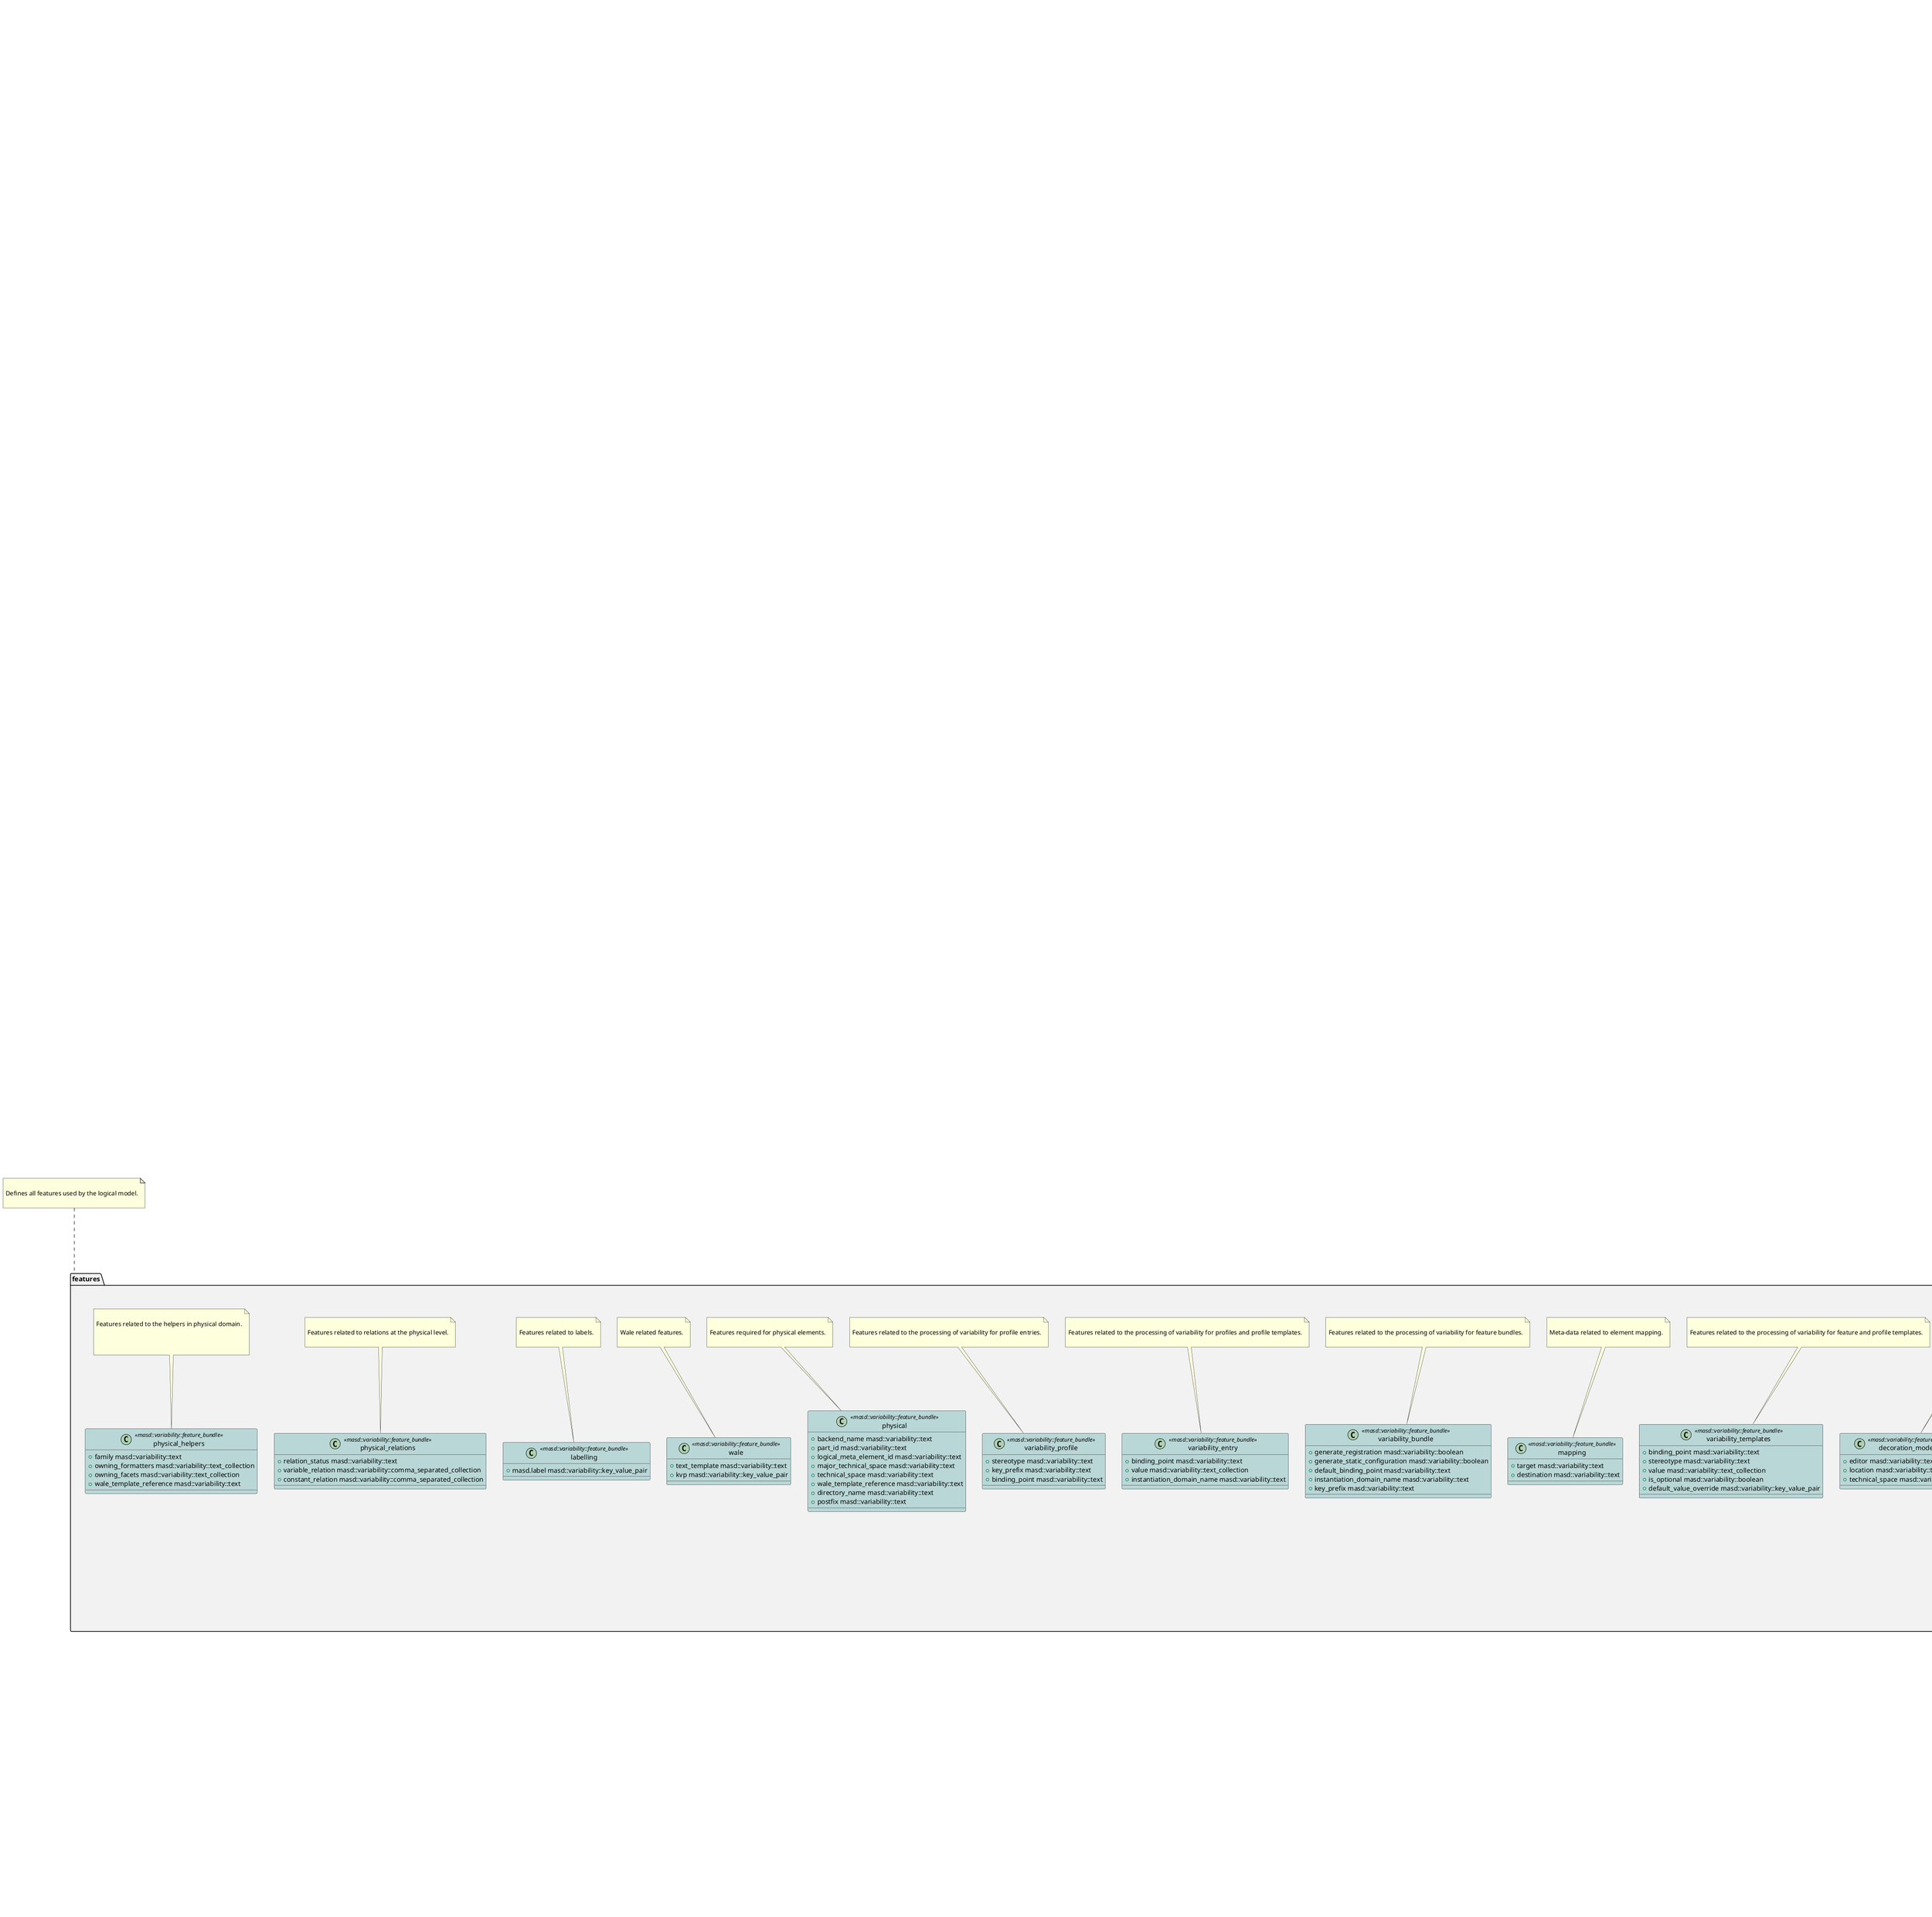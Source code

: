 @startuml
set namespaceSeparator ::
note as N1

The logcal model defines the core entities that live in the logical
dimension of MASD's conceptual model.

@section logical_0 Overview

The logical model strives to provide a technical-space agnostic
element representation, designed for code generation. Codec models
are obtained via frontends and transformed into "bare" logical models,
at which point they can enter its pipeline. Within it, they are
processed until they form a cohesive whole. They are then in a suitable
state for code generation.

@section asset_1 Mission

The objectives of the logical model are:

@li to represent all high-level entities that exist across a number
of technical spaces used in software engineering. These entities
are not necessarily limited to programming entities, though, of course,
these form the core set of elements we're interested in. Additional
entities such as build sytems and high-level patterns such as GoF
and others are also captured.

@li to provide the tooling required to combine multiple models
together into a bigger model - called the @e merged model.

@li to ensure the consistency of the merged model via validation
rules (such as verifying that all types have a definitions,
etc.).

end note

namespace entities #F2F2F2 {
        class attribute <<Documentable, Configurable, Nameable, Stereotypable>> #F7E5FF {
                +{field} unparsed_type std::string
                +{field} parsed_type identification::entities::logical_name_tree
                +{field} is_immutable bool
                +{field} is_fluent bool
                +{field} orm_properties boost::optional<orm::attribute_properties>
                +{field} member_variable_name std::string
                +{field} getter_setter_name std::string
        }

note top of  attribute

Represents an attribute in an object.

end note

        class Nameable <<masd::object_template>> #E3B6F6 {
                +{field} name identification::entities::logical_name
        }

note top of  Nameable

Ability to have a name.

end note

        class Documentable <<masd::object_template>> #E3B6F6 {
                +{field} documentation std::string
        }

note top of  Documentable

Ability to provide documentation.

end note

        class Provenance <<masd::object_template>> #E3B6F6 {
                +{field} provenance identification::entities::codec_provenance
        }

note top of  Provenance

Details of the origin of this model element.

end note

        class Containable <<masd::object_template>> #E3B6F6 {
                +{field} contained_by identification::entities::logical_id
                +{field} in_global_module bool
        }

note top of  Containable

The ability to be contained inside a module.

end note

        class Stereotypable <<masd::object_template>> #E3B6F6 {
                +{field} stereotypes stereotypes
        }

        class MetaNameable <<masd::object_template>> #E3B6F6 {
                +{field} meta_name identification::entities::logical_meta_name
        }

note top of  MetaNameable

Ability to have a meta-name.

end note

        class TechnicalSpaceRelationship <<masd::object_template>> #E3B6F6 {
                +{field} intrinsic_technical_space identification::entities::technical_space
        }

        class Configurable <<masd::object_template>> #E3B6F6 {
                +{field} configuration boost::shared_ptr<variability::entities::configuration>
        }

note top of  Configurable

Ability to have meta-data associated.

end note

        class Labelable <<masd::object_template>> #E3B6F6 {
                +{field} labels std::list<identification::entities::label>
        }

note top of  Labelable

The ability to attach labels to an element.

end note

        class Generatable <<masd::object_template>> #E3B6F6 {
                +{field} generability_status generability_status
        }

        class Element <<masd::object_template>> #E3B6F6 {
        }

entities::Nameable <|-- entities::Element
entities::Documentable <|-- entities::Element
entities::Provenance <|-- entities::Element
entities::Containable <|-- entities::Element
entities::Stereotypable <|-- entities::Element
entities::MetaNameable <|-- entities::Element
entities::TechnicalSpaceRelationship <|-- entities::Element
entities::Configurable <|-- entities::Element
entities::Labelable <|-- entities::Element
entities::Generatable <|-- entities::Element
note top of  Element

A unit of coding that can be code generated.

We define the Element object template purely to make our life easier
when creating the element class. It is not required for any other
purpose.

end note

        class Stateful <<masd::object_template>> #E3B6F6 {
                +{field} all_attributes std::list<attribute>
                +{field} local_attributes std::list<attribute>
                +{field} inherited_attributes std::unordered_map<identification::entities::logical_name, std::list<attribute>>
                +{field} is_immutable bool
                +{field} is_fluent bool
        }

note top of  Stateful

Ability to have a state.

end note

        class element <<masd::visitable, Element>> #F7E5FF {
                +{field} decoration std::unordered_map<identification::entities::technical_space, boost::optional<decoration::element_properties>>
                +{field} helper_properties std::list<helper_properties>
        }

note top of  element

Represents a generic logical construct.

An element is anything of interest in a problem domain which needs to be
expressed in code generation. It covers both types (objects, enumerations, etc),
meta-types (object templates) and non-types (modules and backend specific entities).

end note

        class model <<Nameable, MetaNameable, Provenance>> #F7E5FF {
                +{field} references std::unordered_map<identification::entities::logical_name, identification::entities::model_type>
                +{field} leaves std::unordered_set<identification::entities::logical_name>
                +{field} root_module boost::shared_ptr<structural::module>
                +{field} input_technical_space identification::entities::technical_space
                +{field} output_technical_spaces std::list<identification::entities::technical_space>
                +{field} all_technical_spaces std::unordered_set<identification::entities::technical_space>
                +{field} orm_properties boost::optional<orm::model_properties>
                +{field} structural_elements structural::element_repository
                +{field} decoration_elements decoration::element_repository
                +{field} variability_elements variability::element_repository
                +{field} mapping_elements mapping::element_repository
                +{field} templating_elements templating::element_repository
                +{field} serialization_elements serialization::element_repository
                +{field} visual_studio_elements visual_studio::element_repository
                +{field} orm_elements orm::element_repository
                +{field} build_elements build::element_repository
                +{field} physical_elements physical::element_repository
                +{field} meta_names std::unordered_map<identification::entities::logical_meta_id, identification::entities::logical_meta_name>
                +{field} streaming_properties std::unordered_map<identification::entities::logical_id, streaming_properties>
                +{field} technical_space_version identification::entities::technical_space_version
                +{field} aspect_properties std::unordered_map<identification::entities::logical_id, aspect_properties>
                +{field} assistant_properties std::unordered_map<identification::entities::logical_id, assistant_properties>
        }

note top of  model

Intermediate representation of a masd model.

end note

        class elements_traversal <<dogen::handcrafted::typeable::header_only>> #FFFACD {
        }

        class TraversalVisitor <<masd::object_template>> #E3B6F6 {
        }

        class Visitable <<masd::object_template>> #E3B6F6 {
                +{field} base_visitor boost::optional<identification::entities::logical_name>
                +{field} derived_visitor boost::optional<identification::entities::logical_name>
                +{field} is_visitation_root bool
                +{field} is_visitation_leaf bool
        }

note top of  Visitable

The ability to handle visitation.

end note

        class Associatable <<masd::object_template>> #E3B6F6 {
                +{field} transparent_associations std::list<identification::entities::logical_name>
                +{field} opaque_associations std::list<identification::entities::logical_name>
                +{field} associative_container_keys std::list<identification::entities::logical_name>
        }

note top of  Associatable

The element has the ability to associate itself with other elements.

end note

        class Generalizable <<masd::object_template>> #E3B6F6 {
                +{field} is_parent bool
                +{field} is_child bool
                +{field} is_leaf bool
                +{field} is_final bool
                +{field} is_final_requested boost::optional<bool>
                +{field} is_abstract bool
                +{field} in_inheritance_relationship bool
                +{field} root_parents std::list<identification::entities::logical_name>
                +{field} parents std::list<identification::entities::logical_name>
                +{field} leaves std::list<identification::entities::logical_name>
                +{field} type_registrar boost::optional<identification::entities::logical_name>
        }

note top of  Generalizable

The element has the ability to be part of a generalization relationship.

end note

        class Relatable <<masd::object_template>> #E3B6F6 {
        }

entities::Containable <|-- entities::Relatable
entities::Visitable <|-- entities::Relatable
entities::Associatable <|-- entities::Relatable
entities::Generalizable <|-- entities::Relatable
note top of  Relatable

Element has the ability to have relationships with other elements.

end note

        class Parameterisable <<masd::object_template>> #E3B6F6 {
                +{field} type_parameters type_parameters
        }

        class type_parameters #F7E5FF {
                +{field} variable_number_of_parameters bool
                +{field} count unsigned int
                +{field} always_in_heap bool
        }

        enum static_stereotypes <<masd::enumeration>> #F2DAFD {
                +{field} fluent
                +{field} immutable
                +{field} visitable
                +{field} structural_object
                +{field} structural_object_template
                +{field} structural_exception
                +{field} structural_primitive
                +{field} structural_enumeration
                +{field} structural_module
                +{field} structural_builtin
                +{field} structural_entry_point
                +{field} structural_assistant
                +{field} orm_object
                +{field} orm_value
                +{field} decoration_modeline_group
                +{field} decoration_modeline
                +{field} decoration_generation_marker
                +{field} decoration_licence
                +{field} variability_profile
                +{field} variability_profile_template
                +{field} variability_feature_bundle
                +{field} variability_feature_template_bundle
                +{field} variability_initializer
                +{field} mapping_fixed_mappable
                +{field} mapping_extensible_mappable
                +{field} templating_logic_less_template
                +{field} serialization_type_registrar
                +{field} visual_studio_solution
                +{field} visual_studio_project
                +{field} visual_studio_msbuild_targets
                +{field} orm_common_odb_options
                +{field} build_cmakelists
                +{field} physical_backend
                +{field} physical_facet
                +{field} physical_archetype
                +{field} physical_archetype_kind
                +{field} physical_part
                +{field} physical_helper
        }

note top of  static_stereotypes

Lists all stereotypes defined in the masd UML profile.

end note

        class input_model_set #F7E5FF {
                +{field} target model
                +{field} references std::list<model>
                +{field} fixed_mappings std::unordered_map<std::string, std::string>
        }

note top of  input_model_set

Represents a set of related logical models used as an input to the logical model chains.

end note

        class Container <<masd::object_template>> #E3B6F6 {
                +{field} contains std::list<identification::entities::logical_id>
        }

note top of  Container

Has the ability to contain other elements.

end note

        namespace decoration #F2F2F2 {
                class licence <<logical::meta_element>> #F7E5FF {
                        +{field} short_form std::string
                        +{field} long_form std::string
                }

note top of  licence

Represents legal licence for software projects.

end note

                class modeline_group <<logical::meta_element, Container>> #F7E5FF {
                        +{field} modelines std::list<boost::shared_ptr<modeline>>
                }

note top of  modeline_group

Group of modelines, logically associated.

For example, one may choose to have a set of modelines for @e emacs , or for
@e vi, etc.

end note

                class modeline <<logical::meta_element>> #F7E5FF {
                        +{field} editor editor
                        +{field} location modeline_location
                        +{field} fields std::list<modeline_field>
                        +{field} technical_space identification::entities::technical_space
                }

note top of  modeline

Groups all the fields representing editor variables for emacs, vi, etc.

A field is a key-value pair (KVP), where name is the first element and its value
the second.

Example: -*- mode: c++; tab-width: 4; indent-tabs-mode: nil; c-basic-offset: 4 -*-

In this particular case, both prefix and postfix are @e -*-; @e mode is the first
field name and its value is @e c++; the KVP separator is @e : and the field
separator is @e ;.

end note

                enum editor <<masd::enumeration, dogen::convertible>> #F2DAFD {
                        +{field} emacs
                        +{field} vi
                        +{field} vim
                        +{field} ex
                }

note top of  editor

Supported editors for modelines.

end note

                class modeline_field #F7E5FF {
                        +{field} name std::string
                        +{field} value std::string
                }

                enum modeline_location <<masd::enumeration, dogen::convertible>> #F2DAFD {
                        +{field} top
                        +{field} bottom
                }

note top of  modeline_location

Location in the file to place the modeline.

end note

                class generation_marker <<logical::meta_element>> #F7E5FF {
                        +{field} add_date_time bool
                        +{field} add_dogen_version bool
                        +{field} add_model_to_text_transform_details bool
                        +{field} add_warning bool
                        +{field} add_origin_sha1_hash bool
                        +{field} message std::string
                }

note top of  generation_marker

Properties of the "generation marker" to add to generated files.

These are also known as "location strings".

end note

                class element_properties #F7E5FF {
                        +{field} preamble std::string
                        +{field} postamble std::string
                }

note top of  element_properties

Decoration for this element.

end note

                class element_repository #F7E5FF {
                        +{field} modeline_groups std::unordered_map<identification::entities::logical_id, boost::shared_ptr<modeline_group>>
                        +{field} modelines std::unordered_map<identification::entities::logical_id, boost::shared_ptr<modeline>>
                        +{field} licences std::unordered_map<identification::entities::logical_id, boost::shared_ptr<licence>>
                        +{field} generation_markers std::unordered_map<identification::entities::logical_id, boost::shared_ptr<generation_marker>>
                }

        }

note top of  decoration

Houses all of the meta-modeling elements and
properties related to decorations.

end note

        class meta_element <<masd::variability::profile>> #DDECEC {
                +{field} masd.generalization.parent
        }

        namespace variability #F2F2F2 {
                class abstract_feature <<Documentable, Configurable, Nameable>> #F7E5FF {
                        +{field} original_key std::string
                        +{field} key std::string
                        +{field} identifiable_key std::string
                        +{field} unparsed_type std::string
                        +{field} mapped_type std::string
                        +{field} parsed_type identification::entities::logical_name_tree
                        +{field} default_value std::string
                        +{field} value_type variability::entities::value_type
                        +{field} binding_point boost::optional<variability::entities::binding_point>
                        +{field} is_optional bool
                        +{field} requires_optionality bool
                }

note top of  abstract_feature

Contains all of the common attributes between features and feature templates.

end note

                class feature_template #F7E5FF {
                        +{field} default_value_overrides std::list<default_value_override>
                }

entities::variability::abstract_feature <|-- entities::variability::feature_template
note top of  feature_template

Represents a feature template in variability space.

Feature templates are expanded into features within the variability model.

end note

                class initializer <<logical::meta_element>> #F7E5FF {
                        +{field} feature_template_bundles std::list<identification::entities::logical_name>
                        +{field} feature_bundles std::list<identification::entities::logical_name>
                }

note top of  initializer

Responsible for initialising features and feature templates.

end note

                class element_repository #F7E5FF {
                        +{field} profile_templates std::unordered_map<identification::entities::logical_id, boost::shared_ptr<profile_template>>
                        +{field} profiles std::unordered_map<identification::entities::logical_id, boost::shared_ptr<profile>>
                        +{field} feature_template_bundles std::unordered_map<identification::entities::logical_id, boost::shared_ptr<feature_template_bundle>>
                        +{field} feature_bundles std::unordered_map<identification::entities::logical_id, boost::shared_ptr<feature_bundle>>
                        +{field} initializer boost::shared_ptr<initializer>
                }

                class abstract_bundle <<logical::meta_element, Associatable>> #F7E5FF {
                        +{field} key_prefix std::string
                        +{field} generate_registration bool
                        +{field} generate_static_configuration bool
                        +{field} requires_manual_default_constructor bool
                        +{field} default_binding_point boost::optional<variability::entities::binding_point>
                }

note top of  abstract_bundle

A feature template bundle represents an aggregation of feature templates in a
model.

The feature templates should be "semantically related", that is, belong to a related
topic. A feature template bundle is used by code generation to generate
infrastructural code to ease the creation and subsequent processing of features.

Generated code comprises of two aspects:

@li the registration of the feature template for the dynamic part of the processing;
@li the generation of a static configuration class to  represent the feature once
 read out from the dynamic configuration - if requested.

end note

                class feature_bundle #F7E5FF {
                        +{field} features std::list<feature>
                }

entities::variability::abstract_bundle <|-- entities::variability::feature_bundle
note top of  feature_bundle

A feature bundle represents an aggregation of features in a model.

The features should be "semantically related", that is, belong to a related
topic. A feature bundle is used by code generation to generate infrastructural code
to ease the creation and subsequent processing of features.

Generated code comprises of two aspects:

@li the registration of the feature for the dynamic part of the processing;
@li the generation of a static configuration class to  represent the feature once
 read out from the dynamic configuration.

Both of these aspects are optional, but at least one must be chosen.

end note

                class feature #F7E5FF {
                }

entities::variability::abstract_feature <|-- entities::variability::feature
note top of  feature

Represents a feature in variability space.

end note

                class feature_template_bundle #F7E5FF {
                        +{field} feature_templates std::list<feature_template>
                        +{field} instantiation_domain_name std::string
                }

entities::variability::abstract_bundle <|-- entities::variability::feature_template_bundle
note top of  feature_template_bundle

A feature template bundle represents an aggregation of feature templates in a
model.

The feature templates should be "semantically related", that is, belong to a related
topic. A feature template bundle is used by code generation to generate
infrastructural code to ease the creation and subsequent processing of features.

Generated code comprises of two aspects:

@li the registration of the feature template for the dynamic part of the processing;
@li the generation of a static configuration class to  represent the feature once
 read out from the dynamic configuration.

Both of these aspects are optional, but at least one must be chosen.

end note

                class abstract_profile <<logical::meta_element>> #F7E5FF {
                        +{field} stereotype std::string
                        +{field} parents std::list<identification::entities::logical_name>
                        +{field} key_prefix std::string
                }

                class profile_template #F7E5FF {
                        +{field} entries std::list<profile_template_entry>
                }

entities::variability::abstract_profile <|-- entities::variability::profile_template
                class profile #F7E5FF {
                        +{field} entries std::list<profile_entry>
                        +{field} binding_point std::string
                }

entities::variability::abstract_profile <|-- entities::variability::profile
note top of  profile

Represents a profile from the variability subsystem.

end note

                class abstract_profile_entry <<Documentable, Configurable, Nameable>> #F7E5FF {
                        +{field} original_key std::string
                        +{field} key std::string
                        +{field} value std::list<std::string>
                }

                class profile_entry #F7E5FF {
                }

entities::variability::abstract_profile_entry <|-- entities::variability::profile_entry
                class profile_template_entry #F7E5FF {
                        +{field} instantiation_domain_name std::string
                }

entities::variability::abstract_profile_entry <|-- entities::variability::profile_template_entry
                class default_value_override #F7E5FF {
                        +{field} key_ends_with std::string
                        +{field} default_value std::string
                }

        }

note top of  variability

Houses all of the meta-modeling elements related to variability.

There are two "kinds" of entities in this namespace:

@li those that are used to model the data required to code-generate
dogen's implementation of variability. That is to say, none of these
elements are directly involved in the processing of variability model
data (i.e. the current user model we are processing), but instead they
generate code that injects variability data once compiled and
integrated into dogen. These types setup the geometry of variability
space: feature bundle and feature bundle templates and related
types.

@li those that inject variability data as part of the processing of
the current user model. These types are responsible for instantiating
configurations, within the prevailing geometry of variability
space. Example: profile and profile templates.

Now, it is a bit confusing how variability interacts with the
variability meta-model elements, and it may appear that we repat
ourselves quite a bit when declaring the variability feature
bundles. This is a consequence of the two types of uses for
variability types described above. Lets explore this in more detail.

In general, we tend to declare (register) features and create the
static configuration in the same place. This works for almost all
cases because we normally declare the features where we consume
them. Profiles are _different_: a profile is making use of a feature
declared for a feature (simplifying somewhat). That is, at run time, a
profile is the instantiation of a feature defined elsewhere. Remember
that features are nothing more than a type system designed to give a
"strongly typed" feel to the meta-data. Profiles are just an
instantiation of those strong types.

In theory, profile meta-data should already exist and match exactly
what was defined for features; in practice there is a mismatch, and
this is due to how we modeled features and feature bundles: to avoid
repetition, we placed some features at the top-level and others in the
features themselves. This approach does not match the shape required
for profiles, so we need to redefine the bundle. However, of course,
we do not want to register the features this time around (after all,
they already exist) so we need to disable feature registration. In the
future we hope to simplify this by making the shapes align - though
perhaps it will have the underisable side-effect of hiding all of this
complexity.

end note

        namespace orm #F2F2F2 {
                class model_properties <<Schemable, Caseable>> #F7E5FF {
                        +{field} database_systems std::vector<database_system>
                }

                enum database_system <<masd::enumeration, dogen::hashable, dogen::convertible>> #F2DAFD {
                        +{field} mysql
                        +{field} postgresql
                        +{field} oracle
                        +{field} sql_server
                        +{field} sqlite
                }

                enum letter_case <<masd::enumeration, dogen::convertible>> #F2DAFD {
                        +{field} upper_case
                        +{field} lower_case
                }

                class object_properties <<OrmElement>> #F7E5FF {
                        +{field} table_name std::string
                        +{field} is_value bool
                        +{field} has_primary_key bool
                }

                class primitive_properties <<OrmElement, Overridable>> #F7E5FF {
                }

                class module_properties <<Schemable, Caseable>> #F7E5FF {
                }

                class attribute_properties <<Overridable, OdbPragmable>> #F7E5FF {
                        +{field} column_name std::string
                        +{field} is_primary_key bool
                        +{field} is_nullable boost::optional<bool>
                        +{field} is_composite bool
                }

                class Schemable <<masd::object_template>> #E3B6F6 {
                        +{field} schema_name std::string
                        +{field} capitalised_schema_name std::string
                }

note top of  Schemable

Model element can belong to a relational database schema.

end note

                class Caseable <<masd::object_template>> #E3B6F6 {
                        +{field} letter_case boost::optional<letter_case>
                }

note top of  Caseable

The model element supports configuration related to casing.

end note

                class Mappeable <<masd::object_template>> #E3B6F6 {
                        +{field} generate_mapping bool
                }

                class TypeMappable <<masd::object_template>> #E3B6F6 {
                        +{field} type_mappings std::list<type_mapping>
                }

                class OdbPragmable <<masd::object_template>> #E3B6F6 {
                        +{field} odb_pragmas std::list<std::string>
                }

                class OrmElement <<masd::object_template>> #E3B6F6 {
                        +{field} odb_options odb_options
                }

entities::orm::Schemable <|-- entities::orm::OrmElement
entities::orm::Caseable <|-- entities::orm::OrmElement
entities::orm::Mappeable <|-- entities::orm::OrmElement
entities::orm::TypeMappable <|-- entities::orm::OrmElement
entities::orm::OdbPragmable <|-- entities::orm::OrmElement
                class Overridable <<masd::object_template>> #E3B6F6 {
                        +{field} type_overrides std::unordered_map<database_system, std::string>
                }

                class type_mapping #F7E5FF {
                        +{field} source_type std::string
                        +{field} destination_type std::string
                        +{field} to_source_type std::string
                        +{field} to_destination_type std::string
                        +{field} database boost::optional<database_system>
                }

                class odb_options #F7E5FF {
                        +{field} epilogue std::string
                        +{field} include_regexes std::list<std::string>
                        +{field} header_guard_prefix std::string
                }

                class common_odb_options <<logical::meta_element>> #F7E5FF {
                        +{field} sql_name_case std::string
                        +{field} databases std::list<std::string>
                }

                class element_repository #F7E5FF {
                        +{field} common_odb_options std::unordered_map<identification::entities::logical_id, boost::shared_ptr<common_odb_options>>
                }

                class odb_targets #F7E5FF {
                        +{field} main_target_name std::string
                        +{field} common_odb_options std::string
                        +{field} targets std::list<odb_target>
                }

                class odb_target #F7E5FF {
                        +{field} name std::string
                        +{field} comment std::string
                        +{field} output_directory std::string
                        +{field} types_file std::string
                        +{field} move_parameters std::list<std::pair<std::string, std::string>>
                        +{field} object_odb_options std::string
                }

        }

note top of  orm

Houses all of the properties related to ORM
support in Dogen.

end note

        namespace structural #F2F2F2 {
                class object_template <<logical::meta_element, Stateful>> #F7E5FF {
                        +{field} parents std::list<identification::entities::logical_name>
                        +{field} is_child bool
                }

note top of  object_template

Represents a structural template for masd objects.

end note

                class object <<logical::meta_element, Stateful, Relatable, Parameterisable, TechnicalSpaceProperties>> #F7E5FF {
                        +{field} is_associative_container bool
                        +{field} object_templates std::list<identification::entities::logical_name>
                        +{field} provides_opaqueness bool
                        +{field} can_be_primitive_underlier bool
                        +{field} orm_properties boost::optional<dogen::logical::entities::orm::object_properties>
                }

note top of  object

Representation of the class notion in the OOP paradigm.

The @e object is equivalent to a meta-class, but we decided against this
name because all elements should also have the prefix meta - after all, logical
is ameta-model. Since the word class cannot be used in c++ to name types, we
decided instead to use the word object.

end note

                class builtin <<logical::meta_element>> #F7E5FF {
                        +{field} is_default_enumeration_type bool
                        +{field} is_floating_point bool
                        +{field} can_be_enumeration_underlier bool
                        +{field} can_be_primitive_underlier bool
                }

note top of  builtin

Represents a value type that is built-in at the hardware level.

end note

                class exception <<logical::meta_element>> #F7E5FF {
                }

note top of  exception

Represents an exception which can be thrown.

end note

                class visitor <<logical::meta_element>> #F7E5FF {
                        +{field} visits std::list<identification::entities::logical_name>
                        +{field} parent boost::optional<identification::entities::logical_name>
                }

                class primitive <<logical::meta_element, TechnicalSpaceProperties>> #F7E5FF {
                        +{field} is_nullable bool
                        +{field} value_attribute attribute
                        +{field} use_type_aliasing bool
                        +{field} is_immutable bool
                        +{field} orm_properties boost::optional<dogen::logical::entities::orm::primitive_properties>
                }

note top of  primitive

Defines an element created by the user to wrap another element, most likely a built-in.

end note

                class module <<logical::meta_element, Container>> #F7E5FF {
                        +{field} is_root bool
                        +{field} is_global_module bool
                        +{field} orm_properties boost::optional<dogen::logical::entities::orm::module_properties>
                }

note top of  module

Container for other logical elements.

Aggregates a group of logically related elements into a unit.

end note

                class enumeration <<logical::meta_element>> #F7E5FF {
                        +{field} underlying_element identification::entities::logical_name
                        +{field} enumerators std::list<enumerator>
                        +{field} use_implementation_defined_underlying_element bool
                        +{field} use_implementation_defined_enumerator_values bool
                        +{field} add_invalid_enumerator bool
                }

note top of  enumeration

Defines a bounded set of logically related values for a built-in type
or a string.

end note

                class enumerator <<Documentable, Nameable, Configurable, Stereotypable>> #F7E5FF {
                        +{field} value std::string
                }

note top of  enumerator

One of a set of valid values that an enumeration can assume.

The enumerator defines an element in the domain of the enumeration.

end note

                class element_repository #F7E5FF {
                        +{field} modules std::unordered_map<identification::entities::logical_id, boost::shared_ptr<module>>
                        +{field} object_templates std::unordered_map<identification::entities::logical_id, boost::shared_ptr<object_template>>
                        +{field} builtins std::unordered_map<identification::entities::logical_id, boost::shared_ptr<builtin>>
                        +{field} enumerations std::unordered_map<identification::entities::logical_id, boost::shared_ptr<enumeration>>
                        +{field} primitives std::unordered_map<identification::entities::logical_id, boost::shared_ptr<primitive>>
                        +{field} objects std::unordered_map<identification::entities::logical_id, boost::shared_ptr<object>>
                        +{field} exceptions std::unordered_map<identification::entities::logical_id, boost::shared_ptr<exception>>
                        +{field} visitors std::unordered_map<identification::entities::logical_id, boost::shared_ptr<visitor>>
                        +{field} entry_points std::unordered_map<identification::entities::logical_id, boost::shared_ptr<entry_point>>
                        +{field} assistants std::unordered_map<identification::entities::logical_id, boost::shared_ptr<assistant>>
                }

                class entry_point <<logical::meta_element>> #F7E5FF {
                }

note top of  entry_point

Represents an entry point to a binary.

end note

                class assistant <<logical::meta_element>> #F7E5FF {
                }

note top of  assistant

General type to provide helpers.

end note

                class technical_space_properties #F7E5FF {
                        +{field} requires_manual_default_constructor bool
                        +{field} requires_manual_move_constructor bool
                        +{field} requires_stream_manipulators bool
                        +{field} requires_static_reference_equals bool
                }

                class TechnicalSpaceProperties <<masd::object_template>> #E3B6F6 {
                        +{field} technical_space_properties technical_space_properties
                }

        }

note top of  structural

Houses all of the meta-modeling elements related
to structural modeling.

end note

        namespace mapping #F2F2F2 {
                class extensible_mappable <<logical::meta_element>> #F7E5FF {
                        +{field} destinations std::list<destination>
                }

note top of  extensible_mappable

A mappable meta-model element for the general purpose of mapping.

Mappables can be used to create a Platform Independent Model (PIM), which is then
mapped to concrete types to form a Platform Specific Model (PSM). Users can
extend the mappings as required.

end note

                class element_repository #F7E5FF {
                        +{field} extensible_mappables std::unordered_map<identification::entities::logical_id, boost::shared_ptr<extensible_mappable>>
                        +{field} fixed_mappables std::unordered_map<identification::entities::logical_id, boost::shared_ptr<fixed_mappable>>
                }

                class destination #F7E5FF {
                        +{field} name identification::entities::logical_name
                        +{field} technical_space identification::entities::technical_space
                }

                class fixed_mappable <<logical::meta_element>> #F7E5FF {
                        +{field} destination std::string
                }

note top of  fixed_mappable

A mappable meta-model element for a special purpose.

At present, the only fixed mappables used by Dogen are related to the mapping of
variability types.

end note

        }

note top of  mapping

Meta-model elements related to mapping domains.

end note

        namespace templating #F2F2F2 {
                class logic_less_template <<logical::meta_element>> #F7E5FF {
                        +{field} content std::string
                }

note top of  logic_less_template

Represents a logic-less template.

At present the system only supports wale templates.

end note

                class element_repository #F7E5FF {
                        +{field} logic_less_templates std::unordered_map<identification::entities::logical_id, boost::shared_ptr<logic_less_template>>
                }

        }

note top of  templating

Meta-model elements related to templating .

end note

        namespace serialization #F2F2F2 {
                class type_registrar <<logical::meta_element>> #F7E5FF {
                        +{field} leaves std::list<identification::entities::logical_name>
                        +{field} registrar_dependencies std::list<identification::entities::logical_name>
                }

note top of  type_registrar

Responsible for registering types for serialisation purposes.

Certain libraries in certain technical spaces - such as Boost Serialisation, in C++ -
require types that are in an inheritance relationship to be made known to the
serialisation infrastructure in order for the deserialisation of base and derived
types to work. The type registrar is aware of all types with such requirements and
generates the registration code as needed.

end note

                class element_repository #F7E5FF {
                        +{field} type_registrars std::unordered_map<identification::entities::logical_id, boost::shared_ptr<type_registrar>>
                }

        }

note top of  serialization

Houses all of the meta-modeling elements related
to serialisation.

end note

        namespace visual_studio #F2F2F2 {
                class project <<logical::meta_element, UniquelyIdentifiable>> #F7E5FF {
                        +{field} type_guid std::string
                        +{field} item_groups std::list<item_group>
                        +{field} project_name std::string
                }

note top of  project

Represents a Visual Studio project.

end note

                class element_repository #F7E5FF {
                        +{field} solutions std::unordered_map<identification::entities::logical_id, boost::shared_ptr<solution>>
                        +{field} projects std::unordered_map<identification::entities::logical_id, boost::shared_ptr<project>>
                        +{field} msbuild_targets std::unordered_map<identification::entities::logical_id, boost::shared_ptr<msbuild_targets>>
                }

                class item_group #F7E5FF {
                        +{field} items std::list<item>
                }

note top of  item_group

Represents an MSBuild ItemGroup.

Documented as follows: Contains a set of user-defined Item elements. Every item
used in a MSBuild project must be specified as a child of an ItemGroup element.

end note

                class item #F7E5FF {
                        +{field} name std::string
                        +{field} include std::string
                }

note top of  item

Represents an MSBuild Item, used in Visual Studio projects.

Documentation:  Contains a user-defined item and its metadata. Every item that is
used in a MSBuild project must be specified as a child of an ItemGroup element.

end note

                class solution <<logical::meta_element, UniquelyIdentifiable>> #F7E5FF {
                        +{field} project_persistence_blocks std::list<project_persistence_block>
                }

                class project_persistence_block <<UniquelyIdentifiable>> #F7E5FF {
                        +{field} name std::string
                        +{field} relative_path boost::filesystem::path
                        +{field} type_guid std::string
                }

                class UniquelyIdentifiable <<masd::object_template>> #E3B6F6 {
                        +{field} guid std::string
                }

                class msbuild_targets <<logical::meta_element>> #F7E5FF {
                        +{field} odb_targets dogen::logical::entities::orm::odb_targets
                }

        }

note top of  visual_studio

Houses meta-model elements related to
build systems.

end note

        namespace build #F2F2F2 {
                class element_repository #F7E5FF {
                        +{field} cmakelists std::unordered_map<identification::entities::logical_id, boost::shared_ptr<cmakelists>>
                }

                class cmakelists <<logical::meta_element>> #F7E5FF {
                        +{field} include_directory_path std::string
                        +{field} source_directory_name std::string
                        +{field} header_file_extension std::string
                        +{field} implementation_file_extension std::string
                        +{field} odb_targets dogen::logical::entities::orm::odb_targets
                        +{field} tests_directory_name std::string
                }

note top of  cmakelists

Represents build CMakeLists files.

end note

        }

note top of  build

Houses all of the meta-modeling elements related
to building, which don't have their own containing
namespace.

end note

        namespace physical #F2F2F2 {
                class element_repository #F7E5FF {
                        +{field} backends std::unordered_map<identification::entities::logical_id, boost::shared_ptr<backend>>
                        +{field} facets std::unordered_map<identification::entities::logical_id, boost::shared_ptr<facet>>
                        +{field} archetypes std::unordered_map<identification::entities::logical_id, boost::shared_ptr<archetype>>
                        +{field} parts std::unordered_map<identification::entities::logical_id, boost::shared_ptr<part>>
                        +{field} archetype_kinds std::unordered_map<identification::entities::logical_id, boost::shared_ptr<archetype_kind>>
                        +{field} helpers std::unordered_map<identification::entities::logical_id, boost::shared_ptr<helper>>
                }

                class archetype <<logical::meta_element, PhysicalElement, HasTechnicalSpace>> #F7E5FF {
                        +{field} facet_name std::string
                        +{field} part_id std::string
                        +{field} logical_meta_element_id identification::entities::logical_meta_id
                        +{field} relations relations
                        +{field} text_templating text_templating
                        +{field} postfix std::string
                }

note top of  archetype

Represents an archetype within a facet.

end note

                class backend <<logical::meta_element, PhysicalElement, Container, HasTechnicalSpace>> #F7E5FF {
                        +{field} facets std::list<identification::entities::logical_name>
                        +{field} parts std::list<identification::entities::logical_name>
                        +{field} archetype_kinds std::list<identification::entities::logical_name>
                        +{field} directory_name std::string
                }

note top of  backend

Represents a physical backend, targetting a major technical space such as C++ or C#.

end note

                class facet <<logical::meta_element, PhysicalElement, Container>> #F7E5FF {
                        +{field} archetypes std::list<identification::entities::logical_name>
                        +{field} helpers std::list<identification::entities::logical_name>
                        +{field} directory_name std::string
                        +{field} postfix std::string
                }

note top of  facet

Represents a facet within a backend, such as type definitions.

end note

                class part <<logical::meta_element, PhysicalElement>> #F7E5FF {
                        +{field} external_modules_path_contribution std::string
                        +{field} model_modules_path_contribution std::string
                        +{field} facet_path_contribution std::string
                        +{field} internal_modules_path_contribution std::string
                        +{field} requires_relative_path bool
                        +{field} archetypes std::list<identification::entities::logical_name>
                        +{field} directory_name std::string
                }

note top of  part

Part whithin a backend.

end note

                class archetype_kind <<logical::meta_element, PhysicalElement>> #F7E5FF {
                        +{field} file_extension std::string
                }

                class PhysicalElement <<masd::object_template>> #E3B6F6 {
                        +{field} id std::string
                        +{field} major_technical_space identification::entities::technical_space
                        +{field} meta_model_name std::string
                        +{field} backend_name std::string
                }

                class variable_relation <<Urnable>> #F7E5FF {
                        +{field} type std::string
                }

                class constant_relation <<Urnable, Labelable>> #F7E5FF {
                        +{field} logical_model_element_id std::string
                }

                class Urnable <<masd::object_template>> #E3B6F6 {
                        +{field} original_urn std::string
                }

                class hard_coded_relation #F7E5FF {
                        +{field} value std::string
                }

                class relations #F7E5FF {
                        +{field} status std::string
                        +{field} constant std::list<constant_relation>
                        +{field} variable std::list<variable_relation>
                        +{field} hard_coded std::list<hard_coded_relation>
                }

                class text_templating <<Configurable>> #F7E5FF {
                        +{field} stitch_template_content std::string
                        +{field} wale_template boost::optional<identification::entities::logical_name>
                        +{field} wale_template_content std::string
                        +{field} rendered_stitch_template std::string
                        +{field} relations relations
                }

note top of  text_templating

Contains all the properties related to the generation of archetypes themselves.

end note

                class HasTechnicalSpace <<masd::object_template>> #E3B6F6 {
                        +{field} technical_space std::string
                }

                class helper <<logical::meta_element, PhysicalElement>> #F7E5FF {
                        +{field} part_id std::string
                        +{field} facet_name std::string
                        +{field} family std::string
                        +{field} owning_formatters std::list<std::string>
                        +{field} owning_facets std::list<std::string>
                        +{field} helper_name std::string
                        +{field} text_templating text_templating
                        +{field} relations relations
                }

        }

note top of  physical

Logical representation of elements in the physical dimension.

end note

        class output_model_set <<Nameable>> #F7E5FF {
                +{field} models std::list<model>
        }

note top of  output_model_set

Represents a set of related logical models produced as ouput of the logical model chains.

end note

        enum generability_status <<masd::enumeration>> #F2DAFD {
                +{field} non_generatable_source
                +{field} generation_not_expected
                +{field} non_generatable_state
                +{field} generation_disabled
                +{field} generation_ignored
                +{field} generatable
        }

note top of  generability_status

The status of this element with regards to generability.

end note

        class stereotypes #F7E5FF {
                +{field} static_stereotypes std::list<static_stereotypes>
                +{field} dynamic_stereotypes std::list<identification::entities::stereotype>
        }

note top of  stereotypes

Stereotype information associated with this element.

end note

        class streaming_properties #F7E5FF {
                +{field} requires_quoting bool
                +{field} string_conversion_method std::string
                +{field} remove_unprintable_characters bool
        }

        class helper_properties #F7E5FF {
                +{field} current helper_descriptor
                +{field} direct_descendants std::list<helper_descriptor>
                +{field} in_inheritance_relationship bool
        }

        class helper_descriptor #F7E5FF {
                +{field} family std::string
                +{field} namespaces std::list<std::string>
                +{field} name_identifiable std::string
                +{field} name_qualified std::string
                +{field} name_tree_qualified std::string
                +{field} name_tree_identifiable std::string
                +{field} streaming_properties boost::optional<streaming_properties>
                +{field} is_simple_type bool
                +{field} requires_hashing_helper bool
                +{field} is_circular_dependency bool
                +{field} is_pointer bool
        }

        class aspect_properties #F7E5FF {
                +{field} requires_static_reference_equals bool
        }

        class assistant_properties #F7E5FF {
                +{field} requires_assistance bool
                +{field} method_postfix std::string
        }

}

note top of  entities

Entities that define the logical model.

end note

class traits <<dogen::handcrafted::typeable>> #FFFACD {
}

namespace transforms #F2F2F2 {
        class context <<dogen::typeable, dogen::pretty_printable>> #F7E5FF {
                +{field} compatibility_mode bool
                +{field} feature_model boost::shared_ptr<variability::entities::feature_model>
                +{field} physical_meta_model boost::shared_ptr<physical::entities::meta_model>
                +{field} mapping_repository boost::shared_ptr<helpers::mapping_set_repository>
                +{field} tracer boost::shared_ptr<tracing::tracer>
                +{field} activity_timestamp std::string
        }

note top of  context

Context for all logical transformations.

Contains all of the external data required for the transformations
to execute. It's not ideal to have a huge "global" class, with lots
of unrelated state; however, over time, we found that a number of
arguments were being supplied across the call graph, resulting in a
lot of repetitive code. The context gathers together all of these.

end note

        class pre_assembly_chain <<dogen::handcrafted::typeable>> #FFFACD {
        }

        class model_production_chain <<dogen::handcrafted::typeable>> #FFFACD {
        }

        class assembly_chain <<dogen::handcrafted::typeable>> #FFFACD {
        }

        class post_assembly_chain <<dogen::handcrafted::typeable>> #FFFACD {
        }

        class merge_transform <<dogen::handcrafted::typeable>> #FFFACD {
        }

        class modules_transform <<dogen::handcrafted::typeable>> #FFFACD {
        }

        class origin_transform <<dogen::handcrafted::typeable>> #FFFACD {
        }

        class technical_space_transform <<dogen::handcrafted::typeable>> #FFFACD {
        }

        class type_params_transform <<dogen::handcrafted::typeable>> #FFFACD {
        }

        class parsing_transform <<dogen::handcrafted::typeable>> #FFFACD {
        }

        class primitives_transform <<dogen::handcrafted::typeable>> #FFFACD {
        }

        class generalization_transform <<dogen::handcrafted::typeable>> #FFFACD {
        }

        class stereotypes_transform <<dogen::handcrafted::typeable>> #FFFACD {
        }

        class object_templates_transform <<dogen::handcrafted::typeable>> #FFFACD {
        }

        class global_module_transform <<dogen::handcrafted::typeable>> #FFFACD {
        }

        class orm_transform <<dogen::handcrafted::typeable>> #FFFACD {
        }

        class resolver_transform <<dogen::handcrafted::typeable>> #FFFACD {
        }

        class attributes_transform <<dogen::handcrafted::typeable>> #FFFACD {
        }

        class associations_transform <<dogen::handcrafted::typeable>> #FFFACD {
        }

        class transformation_error <<masd::exception>> #E8C2F8 {
        }

note top of  transformation_error

An error occurred whilst applying a transformation.

end note

        class enumerations_transform <<dogen::handcrafted::typeable>> #FFFACD {
        }

        class extensible_mapping_transform <<dogen::handcrafted::typeable>> #FFFACD {
        }

        class meta_naming_transform <<dogen::handcrafted::typeable>> #FFFACD {
        }

        class modelines_transform <<dogen::handcrafted::typeable>> #FFFACD {
        }

        class containment_transform <<dogen::handcrafted::typeable>> #FFFACD {
        }

        class variability_features_transform <<dogen::handcrafted::typeable>> #FFFACD {
        }

        class mapping_elements_transform <<dogen::handcrafted::typeable>> #FFFACD {
        }

        class type_registrar_transform <<dogen::handcrafted::typeable>> #FFFACD {
        }

        class visual_studio_transform <<dogen::handcrafted::typeable>> #FFFACD {
        }

        class visual_studio_project_type_transform <<dogen::handcrafted::typeable>> #FFFACD {
        }

        class odb_options_transform <<dogen::handcrafted::typeable>> #FFFACD {
        }

        class variability_profiles_chain <<dogen::handcrafted::typeable>> #FFFACD {
        }

        class dynamic_stereotypes_transform <<dogen::handcrafted::typeable>> #FFFACD {
        }

        class variability_profiles_transform <<dogen::handcrafted::typeable>> #FFFACD {
        }

        class physical_entities_transform <<dogen::handcrafted::typeable>> #FFFACD {
        }

        class template_rendering_transform <<dogen::handcrafted::typeable>> #FFFACD {
        }

        class decoration_transform <<dogen::handcrafted::typeable>> #FFFACD {
        }

        class all_technical_spaces_transform <<dogen::handcrafted::typeable>> #FFFACD {
        }

        class labelling_transform <<dogen::handcrafted::typeable>> #FFFACD {
        }

        class generability_transform <<dogen::handcrafted::typeable>> #FFFACD {
        }

        class streaming_properties_transform <<dogen::handcrafted::typeable>> #FFFACD {
        }

        class technical_space_properties_transform <<dogen::handcrafted::typeable>> #FFFACD {
        }

        class helper_properties_transform <<dogen::handcrafted::typeable>> #FFFACD {
        }

        class aspect_properties_transform <<dogen::handcrafted::typeable>> #FFFACD {
        }

        class assistant_properties_transform <<dogen::handcrafted::typeable>> #FFFACD {
        }

        class documentation_transform <<dogen::handcrafted::typeable>> #FFFACD {
        }

}

note top of  transforms

Houses all of the transformations supported by logical.

end note

namespace helpers #F2F2F2 {
        class decomposition_result #F7E5FF {
                +{field} names std::list<std::pair<identification::entities::logical_id, identification::entities::logical_name>>
                +{field} meta_names std::list<std::pair<identification::entities::logical_id, identification::entities::logical_meta_name>>
                +{field} name_trees std::list<std::pair<identification::entities::logical_id, identification::entities::logical_name_tree>>
        }

        class decomposer <<dogen::handcrafted::typeable>> #FFFACD {
        }

        class post_assembly_validator <<dogen::handcrafted::typeable>> #FFFACD {
        }

        class validation_error <<masd::exception>> #E8C2F8 {
        }

note top of  validation_error

An error occurred during validation.

end note

        class pre_assembly_validator <<dogen::handcrafted::typeable>> #FFFACD {
        }

        class indices #F7E5FF {
                +{field} objects_always_in_heap std::unordered_set<identification::entities::logical_id>
                +{field} elements_referable_by_attributes std::unordered_set<identification::entities::logical_id>
                +{field} primitive_underliers std::unordered_set<identification::entities::logical_id>
                +{field} enumeration_underliers std::unordered_set<identification::entities::logical_id>
                +{field} abstract_elements std::unordered_set<identification::entities::logical_id>
        }

        class indexing_error <<masd::exception>> #E8C2F8 {
        }

note top of  indexing_error

A fatal error has occurred while indexing.

end note

        class indexer <<dogen::handcrafted::typeable>> #FFFACD {
        }

        class resolver <<dogen::handcrafted::typeable>> #FFFACD {
        }

        class resolution_error <<masd::exception>> #E8C2F8 {
        }

note top of  resolution_error

An error occurred while trying to resolve a type.

end note

        class mapping_error <<masd::exception>> #E8C2F8 {
        }

note top of  mapping_error

An error has occurred while mapping element names.

end note

        class mapper <<dogen::handcrafted::typeable>> #FFFACD {
        }

        class mapping_context #F7E5FF {
                +{field} translations std::unordered_map<identification::entities::logical_id, identification::entities::logical_name>
                +{field} erasures std::unordered_set<identification::entities::logical_id>
                +{field} codecs std::unordered_map<identification::entities::logical_id, identification::entities::logical_name>
        }

        class mapping_set #F7E5FF {
                +{field} name std::string
                +{field} by_agnostic_id std::unordered_map<identification::entities::technical_space, std::unordered_map<identification::entities::logical_id, identification::entities::logical_name>>
                +{field} erasures_by_technical_space std::unordered_map<identification::entities::technical_space, std::unordered_set<identification::entities::logical_id>>
        }

note top of  mapping_set

Consistent unit of mapping that can be used to translate a model from one technical
space to another.

end note

        class mapping_set_repository #F7E5FF {
                +{field} default_mapping_set mapping_set
                +{field} by_name std::unordered_map<std::string, mapping_set>
        }

note top of  mapping_set_repository

Stores all available mapping sets.

end note

        class mappings_validator <<dogen::handcrafted::typeable>> #FFFACD {
        }

        class mapping #F7E5FF {
                +{field} agnostic_id identification::entities::logical_id
                +{field} by_technical_space std::unordered_map<identification::entities::technical_space, mapping_value>
        }

note top of  mapping

Stores the mapping of a key (the element id) to its values, organised by technical
space.

end note

        class mapping_value #F7E5FF {
                +{field} mapping_action mapping_actions
                +{field} default_name boost::optional<identification::entities::logical_name>
        }

note top of  mapping_value

Value of a mapping.

end note

        enum mapping_actions <<masd::enumeration>> #F2DAFD {
                +{field} translate
                +{field} erase
        }

        class visual_studio_project_type_mapper <<dogen::handcrafted::typeable>> #FFFACD {
        }

        class profile_adapter <<dogen::handcrafted::typeable>> #FFFACD {
        }

        class configuration_model_set_adapter <<dogen::handcrafted::typeable>> #FFFACD {
        }

        class adaptation_exception <<masd::exception>> #E8C2F8 {
        }

        class decoration_repository #F7E5FF {
                +{field} modelines_by_modeline_group_by_technical_space std::unordered_map<identification::entities::logical_id, std::unordered_map<identification::entities::technical_space, boost::shared_ptr<logical::entities::decoration::modeline>>>
                +{field} licences_by_name std::unordered_map<identification::entities::logical_id, boost::shared_ptr<logical::entities::decoration::licence>>
                +{field} generation_markers_by_name std::unordered_map<identification::entities::logical_id, boost::shared_ptr<logical::entities::decoration::generation_marker>>
        }

        class decoration_repository_factory <<dogen::handcrafted::typeable>> #FFFACD {
        }

        class decoration_configuration #F7E5FF {
                +{field} enabled boost::optional<bool>
                +{field} copyright_notices std::list<std::string>
                +{field} licence_name identification::entities::logical_id
                +{field} modeline_group_name identification::entities::logical_id
                +{field} marker_name identification::entities::logical_id
        }

        class decoration_configuration_factory <<dogen::handcrafted::typeable>> #FFFACD {
        }

        class decoration_factory <<dogen::handcrafted::typeable>> #FFFACD {
        }

        class stereotypes_helper <<dogen::handcrafted::typeable>> #FFFACD {
        }

        class building_error <<masd::exception>> #E8C2F8 {
        }

note top of  building_error

An error has occurred in a factory.

end note

}

namespace features #F2F2F2 {
        class type_parameters <<masd::variability::feature_bundle>> #BAD7D7 {
                +{field} variable_number_of_parameters masd::variability::boolean
                +{field} count masd::variability::number
                +{field} always_in_heap masd::variability::boolean
        }

note top of  type_parameters

Parameters to configure generic types.

end note

        class initializer <<masd::variability::initializer>> #A9CDCD {
        }

        class enumeration <<masd::variability::feature_bundle>> #BAD7D7 {
                +{field} use_implementation_defined_underlying_element masd::variability::boolean
                +{field} underlying_element masd::variability::text
                +{field} use_implementation_defined_enumerator_values masd::variability::boolean
                +{field} add_invalid_enumerator masd::variability::boolean
        }

note top of  enumeration

Parameters related to enumerations.

end note

        class enumerator <<masd::variability::feature_bundle>> #BAD7D7 {
                +{field} value masd::variability::text
        }

note top of  enumerator

Parameters related to enumerators.

end note

        class generalization <<masd::variability::feature_bundle>> #BAD7D7 {
                +{field} is_final masd::variability::boolean
                +{field} parent masd::variability::text
        }

note top of  generalization

Features related to the generalization relationship.

end note

        class origin <<masd::variability::feature_bundle>> #BAD7D7 {
                +{field} masd.codec.is_proxy_model masd::variability::boolean
        }

note top of  origin

Features related to the origin of the model.

end note

        class output_technical_space <<masd::variability::feature_bundle>> #BAD7D7 {
                +{field} output_technical_space masd::variability::text_collection
        }

note top of  output_technical_space

Features related to the output technical space.

end note

        class primitive <<masd::variability::feature_bundle>> #BAD7D7 {
                +{field} underlying_element masd::variability::text
                +{field} is_nullable masd::variability::boolean
                +{field} use_type_aliasing masd::variability::boolean
        }

note top of  primitive

Features related to primitive elements.

end note

        class orm <<masd::variability::feature_bundle>> #BAD7D7 {
                +{field} database_system masd::variability::text_collection
                +{field} table_name masd::variability::text
                +{field} schema_name masd::variability::text
                +{field} is_primary_key masd::variability::boolean
                +{field} column_name masd::variability::text
                +{field} is_nullable masd::variability::boolean
                +{field} is_composite masd::variability::boolean
                +{field} letter_case masd::variability::text
                +{field} type_override masd::variability::text_collection
                +{field} type_mapping masd::variability::text_collection
                +{field} odb_pragma masd::variability::text_collection
        }

note top of  orm

Features related to ORM support.

end note

        class decoration_modeline <<masd::variability::feature_bundle>> #BAD7D7 {
                +{field} editor masd::variability::text
                +{field} location masd::variability::text
                +{field} technical_space masd::variability::text
        }

note top of  decoration_modeline

Modeline properties.

end note

        class variability_templates <<masd::variability::feature_bundle>> #BAD7D7 {
                +{field} binding_point masd::variability::text
                +{field} stereotype masd::variability::text
                +{field} value masd::variability::text_collection
                +{field} is_optional masd::variability::boolean
                +{field} default_value_override masd::variability::key_value_pair
        }

note top of  variability_templates

Features related to the processing of variability for feature and profile templates.

end note

        class mapping <<masd::variability::feature_bundle>> #BAD7D7 {
                +{field} target masd::variability::text
                +{field} destination masd::variability::text
        }

note top of  mapping

Meta-data related to element mapping.

end note

        class variability_bundle <<masd::variability::feature_bundle>> #BAD7D7 {
                +{field} generate_registration masd::variability::boolean
                +{field} generate_static_configuration masd::variability::boolean
                +{field} default_binding_point masd::variability::text
                +{field} instantiation_domain_name masd::variability::text
                +{field} key_prefix masd::variability::text
        }

note top of  variability_bundle

Features related to the processing of variability for feature bundles.

end note

        class variability_entry <<masd::variability::feature_bundle>> #BAD7D7 {
                +{field} binding_point masd::variability::text
                +{field} value masd::variability::text_collection
                +{field} instantiation_domain_name masd::variability::text
        }

note top of  variability_entry

Features related to the processing of variability for profiles and profile templates.

end note

        class variability_profile <<masd::variability::feature_bundle>> #BAD7D7 {
                +{field} stereotype masd::variability::text
                +{field} key_prefix masd::variability::text
                +{field} binding_point masd::variability::text
        }

note top of  variability_profile

Features related to the processing of variability for profile entries.

end note

        class physical <<masd::variability::feature_bundle>> #BAD7D7 {
                +{field} backend_name masd::variability::text
                +{field} part_id masd::variability::text
                +{field} logical_meta_element_id masd::variability::text
                +{field} major_technical_space masd::variability::text
                +{field} technical_space masd::variability::text
                +{field} wale_template_reference masd::variability::text
                +{field} directory_name masd::variability::text
                +{field} postfix masd::variability::text
        }

note top of  physical

Features required for physical elements.

end note

        class wale <<masd::variability::feature_bundle>> #BAD7D7 {
                +{field} text_template masd::variability::text
                +{field} kvp masd::variability::key_value_pair
        }

note top of  wale

Wale related features.

end note

        class decoration <<masd::variability::feature_bundle>> #BAD7D7 {
                +{field} enabled masd::variability::boolean
                +{field} copyright_notice masd::variability::text_collection
                +{field} licence_name masd::variability::text
                +{field} modeline_group_name masd::variability::text
                +{field} marker_name masd::variability::text
        }

        class labelling <<masd::variability::feature_bundle>> #BAD7D7 {
                +{field} masd.label masd::variability::key_value_pair
        }

note top of  labelling

Features related to labels.

end note

        class physical_relations <<masd::variability::feature_bundle>> #BAD7D7 {
                +{field} relation_status masd::variability::text
                +{field} variable_relation masd::variability::comma_separated_collection
                +{field} constant_relation masd::variability::comma_separated_collection
        }

note top of  physical_relations

Features related to relations at the physical level.

end note

        class streaming <<masd::variability::feature_bundle>> #BAD7D7 {
                +{field} string_conversion_method masd::variability::text
                +{field} requires_quoting masd::variability::boolean
                +{field} remove_unprintable_characters masd::variability::boolean
        }

        class technical_space_version <<masd::variability::feature_bundle>> #BAD7D7 {
                +{field} standard masd::variability::text
        }

        class technical_space_properties <<masd::variability::feature_bundle>> #BAD7D7 {
                +{field} cpp.aspect.requires_manual_default_constructor masd::variability::boolean
                +{field} cpp.aspect.requires_manual_move_constructor masd::variability::boolean
                +{field} cpp.aspect.requires_stream_manipulators masd::variability::boolean
        }

        class helpers <<masd::variability::feature_bundle>> #BAD7D7 {
                +{field} helper.family masd::variability::text
        }

        class physical_helpers <<masd::variability::feature_bundle>> #BAD7D7 {
                +{field} family masd::variability::text
                +{field} owning_formatters masd::variability::text_collection
                +{field} owning_facets masd::variability::text_collection
                +{field} wale_template_reference masd::variability::text
        }

note top of  physical_helpers

Features related to the helpers in physical domain.



end note

        class aspect <<masd::variability::feature_bundle>> #BAD7D7 {
                +{field} requires_static_reference_equals masd::variability::boolean
        }

        class assistant <<masd::variability::feature_bundle>> #BAD7D7 {
                +{field} requires_assistance masd::variability::boolean
                +{field} method_postfix masd::variability::text
        }

}

note top of  features

Defines all features used by the logical model.

end note

class registrar <<masd::serialization::type_registrar>> #00FF00 {
}

class main <<masd::entry_point, dogen::untypable>> #DDA9F3 {
}

class CMakeLists <<masd::build::cmakelists, dogen::handcrafted::cmake>> #99CB99 {
}

namespace formatters #F2F2F2 {
        class decoration_formatter <<dogen::handcrafted::typeable>> #FFFACD {
        }

        class generation_marker_formatter <<dogen::handcrafted::typeable>> #FFFACD {
        }

        class modeline_formatter <<dogen::handcrafted::typeable>> #FFFACD {
        }

        class formatting_error <<masd::exception>> #E8C2F8 {
        }

note top of  formatting_error

An error has occurred while formatting.


end note

}

note top of  formatters

Contains formatting classes for the logical model.

end note

@enduml
